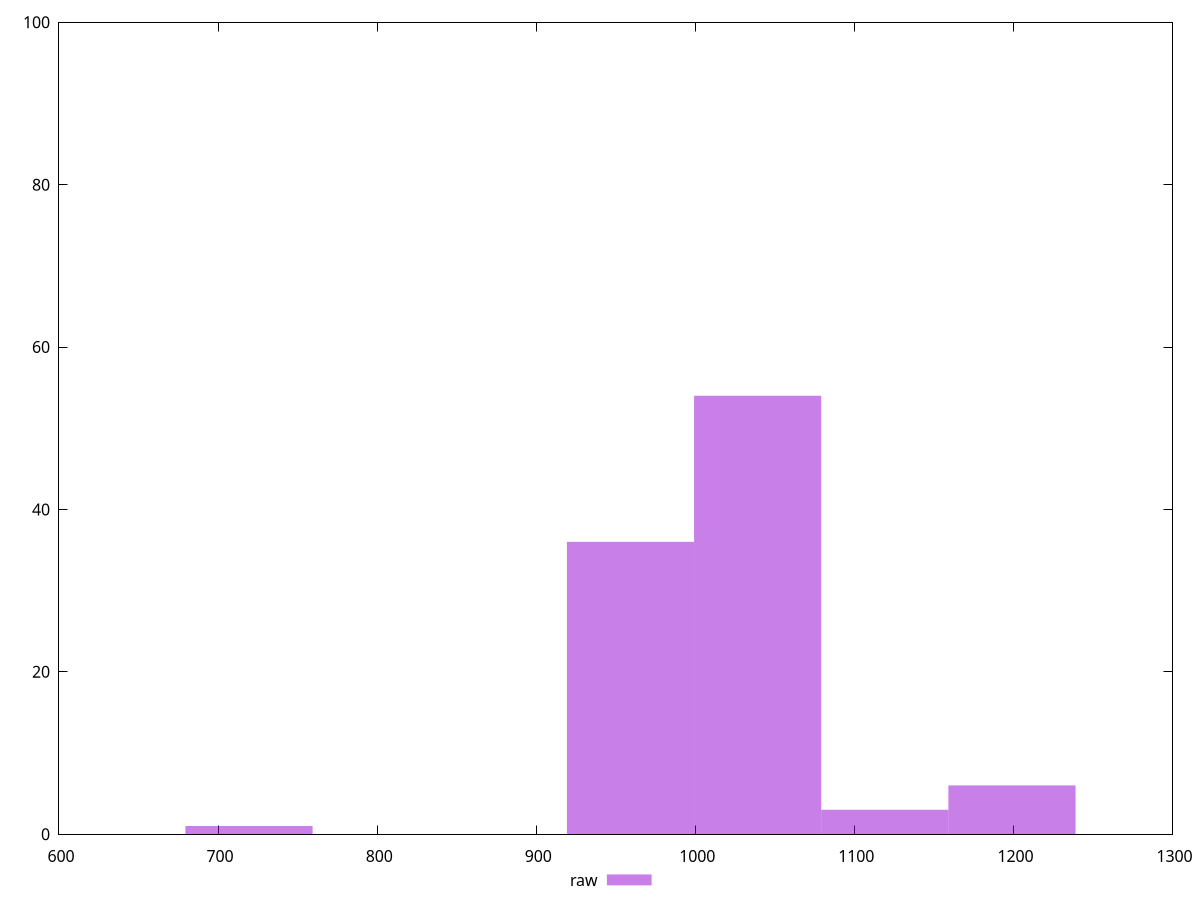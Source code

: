reset
set terminal svg size 640, 490 enhanced background rgb 'white'
set output "reprap/render-blocking-resources/samples/pages/raw/histogram.svg"

$raw <<EOF
1199.0860973349083 6
1039.2079510235872 54
959.2688778679267 36
1119.1470241792476 3
719.451658400945 1
EOF

set key outside below
set boxwidth 79.93907315566055
set yrange [0:100]
set style fill transparent solid 0.5 noborder

plot \
  $raw title "raw" with boxes, \


reset